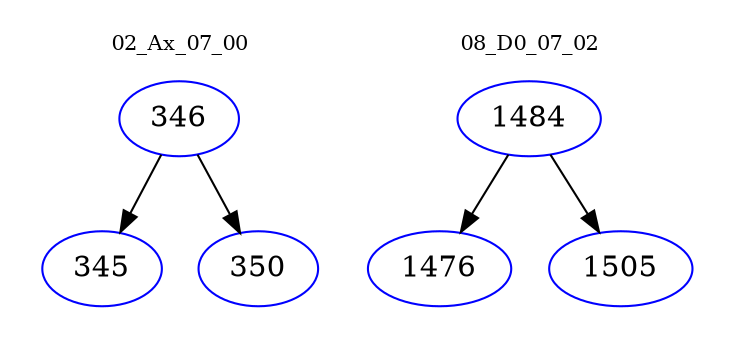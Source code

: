 digraph{
subgraph cluster_0 {
color = white
label = "02_Ax_07_00";
fontsize=10;
T0_346 [label="346", color="blue"]
T0_346 -> T0_345 [color="black"]
T0_345 [label="345", color="blue"]
T0_346 -> T0_350 [color="black"]
T0_350 [label="350", color="blue"]
}
subgraph cluster_1 {
color = white
label = "08_D0_07_02";
fontsize=10;
T1_1484 [label="1484", color="blue"]
T1_1484 -> T1_1476 [color="black"]
T1_1476 [label="1476", color="blue"]
T1_1484 -> T1_1505 [color="black"]
T1_1505 [label="1505", color="blue"]
}
}
